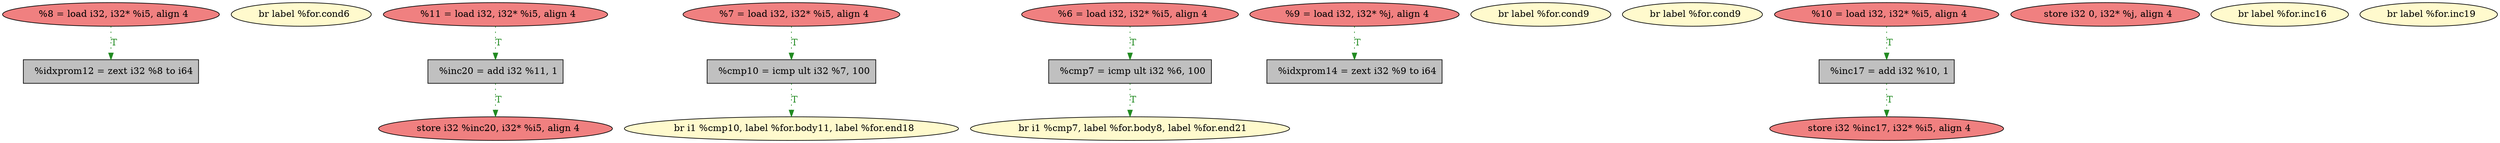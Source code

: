 
digraph G {


node1350 [fillcolor=grey,label="  %idxprom12 = zext i32 %8 to i64",shape=rectangle,style=filled ]
node1349 [fillcolor=lemonchiffon,label="  br label %for.cond6",shape=ellipse,style=filled ]
node1347 [fillcolor=grey,label="  %inc20 = add i32 %11, 1",shape=rectangle,style=filled ]
node1346 [fillcolor=lemonchiffon,label="  br i1 %cmp10, label %for.body11, label %for.end18",shape=ellipse,style=filled ]
node1334 [fillcolor=lemonchiffon,label="  br i1 %cmp7, label %for.body8, label %for.end21",shape=ellipse,style=filled ]
node1351 [fillcolor=lightcoral,label="  %9 = load i32, i32* %j, align 4",shape=ellipse,style=filled ]
node1348 [fillcolor=lemonchiffon,label="  br label %for.cond9",shape=ellipse,style=filled ]
node1332 [fillcolor=lightcoral,label="  %7 = load i32, i32* %i5, align 4",shape=ellipse,style=filled ]
node1333 [fillcolor=lemonchiffon,label="  br label %for.cond9",shape=ellipse,style=filled ]
node1335 [fillcolor=grey,label="  %cmp10 = icmp ult i32 %7, 100",shape=rectangle,style=filled ]
node1330 [fillcolor=lightcoral,label="  %10 = load i32, i32* %i5, align 4",shape=ellipse,style=filled ]
node1331 [fillcolor=grey,label="  %idxprom14 = zext i32 %9 to i64",shape=rectangle,style=filled ]
node1344 [fillcolor=lightcoral,label="  store i32 %inc20, i32* %i5, align 4",shape=ellipse,style=filled ]
node1336 [fillcolor=lightcoral,label="  store i32 0, i32* %j, align 4",shape=ellipse,style=filled ]
node1340 [fillcolor=lemonchiffon,label="  br label %for.inc16",shape=ellipse,style=filled ]
node1337 [fillcolor=lightcoral,label="  %6 = load i32, i32* %i5, align 4",shape=ellipse,style=filled ]
node1339 [fillcolor=lightcoral,label="  %8 = load i32, i32* %i5, align 4",shape=ellipse,style=filled ]
node1338 [fillcolor=grey,label="  %cmp7 = icmp ult i32 %6, 100",shape=rectangle,style=filled ]
node1341 [fillcolor=lemonchiffon,label="  br label %for.inc19",shape=ellipse,style=filled ]
node1342 [fillcolor=lightcoral,label="  %11 = load i32, i32* %i5, align 4",shape=ellipse,style=filled ]
node1343 [fillcolor=lightcoral,label="  store i32 %inc17, i32* %i5, align 4",shape=ellipse,style=filled ]
node1345 [fillcolor=grey,label="  %inc17 = add i32 %10, 1",shape=rectangle,style=filled ]

node1338->node1334 [style=dotted,color=forestgreen,label="T",fontcolor=forestgreen ]
node1345->node1343 [style=dotted,color=forestgreen,label="T",fontcolor=forestgreen ]
node1342->node1347 [style=dotted,color=forestgreen,label="T",fontcolor=forestgreen ]
node1351->node1331 [style=dotted,color=forestgreen,label="T",fontcolor=forestgreen ]
node1330->node1345 [style=dotted,color=forestgreen,label="T",fontcolor=forestgreen ]
node1347->node1344 [style=dotted,color=forestgreen,label="T",fontcolor=forestgreen ]
node1337->node1338 [style=dotted,color=forestgreen,label="T",fontcolor=forestgreen ]
node1332->node1335 [style=dotted,color=forestgreen,label="T",fontcolor=forestgreen ]
node1339->node1350 [style=dotted,color=forestgreen,label="T",fontcolor=forestgreen ]
node1335->node1346 [style=dotted,color=forestgreen,label="T",fontcolor=forestgreen ]


}
